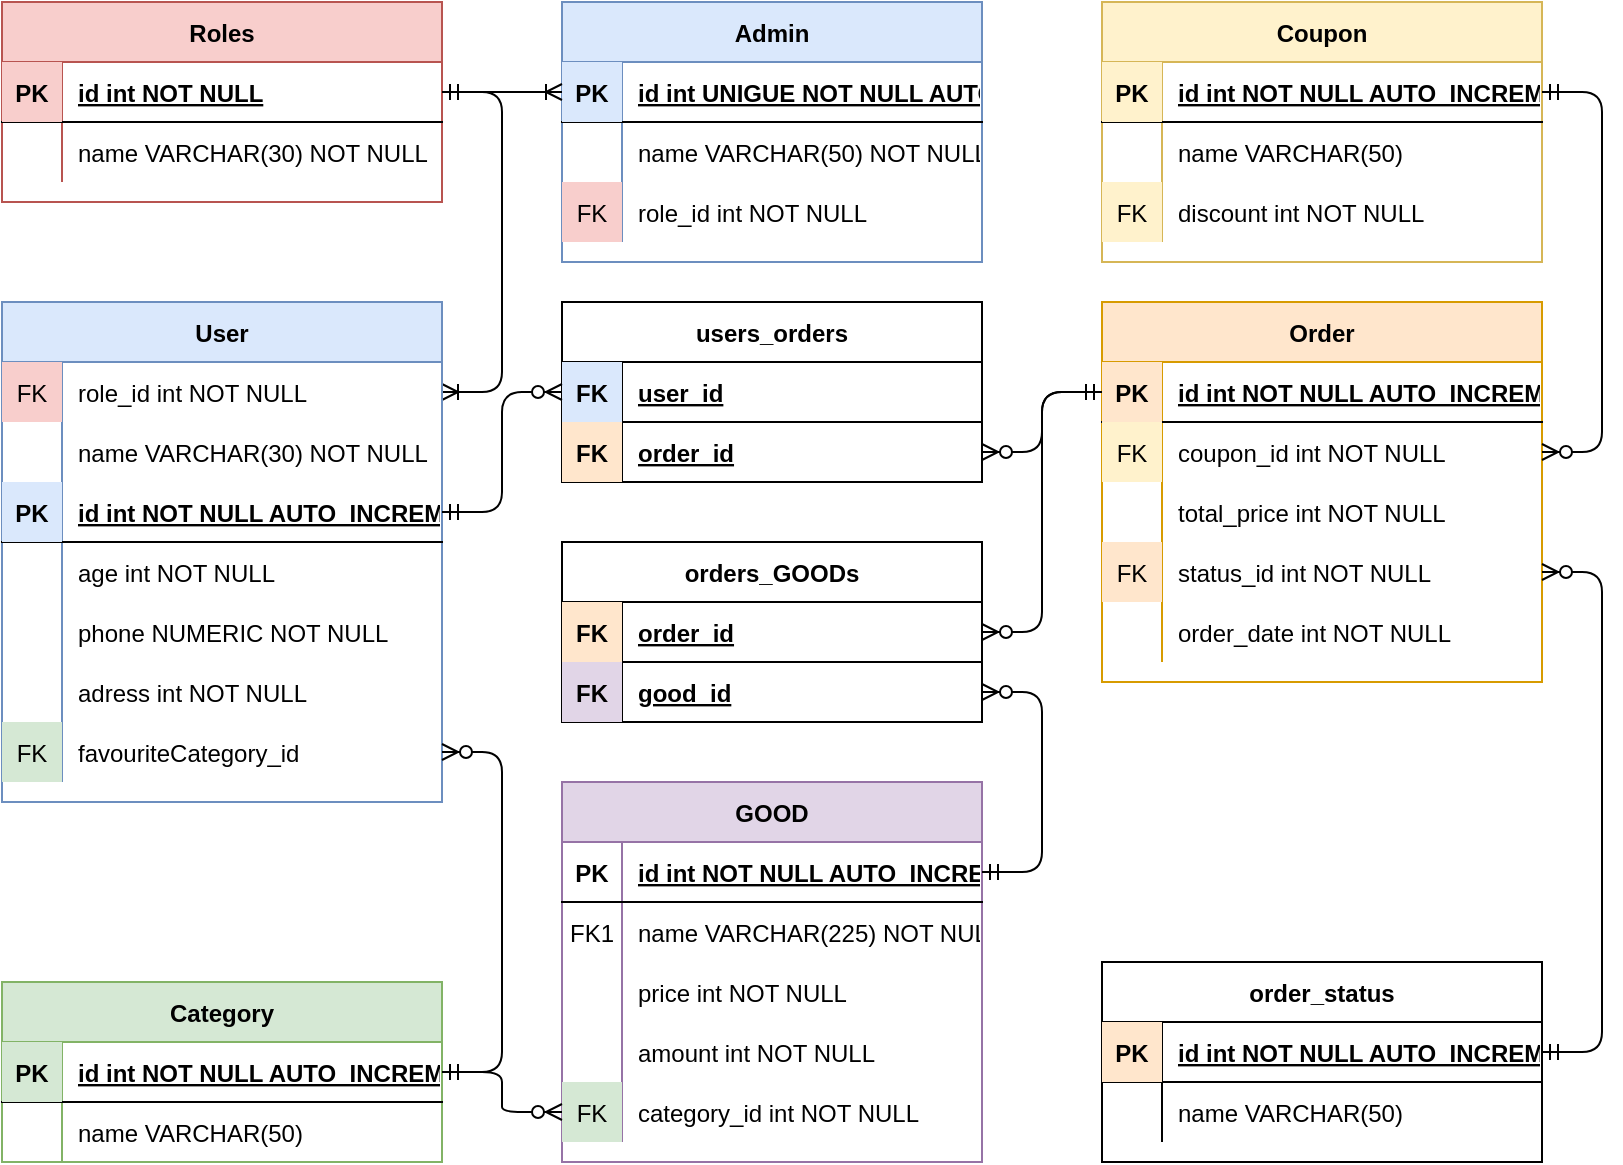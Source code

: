 <mxfile version="14.5.1" type="github">
  <diagram id="R2lEEEUBdFMjLlhIrx00" name="Page-1">
    <mxGraphModel dx="1078" dy="1134" grid="1" gridSize="10" guides="1" tooltips="1" connect="1" arrows="1" fold="1" page="1" pageScale="1" pageWidth="850" pageHeight="1100" math="0" shadow="0" extFonts="Permanent Marker^https://fonts.googleapis.com/css?family=Permanent+Marker">
      <root>
        <mxCell id="0" />
        <mxCell id="1" parent="0" />
        <mxCell id="C-vyLk0tnHw3VtMMgP7b-12" value="" style="edgeStyle=entityRelationEdgeStyle;endArrow=ERoneToMany;startArrow=ERone;endFill=0;startFill=0;" parent="1" source="C-vyLk0tnHw3VtMMgP7b-3" target="C-vyLk0tnHw3VtMMgP7b-17" edge="1">
          <mxGeometry width="100" height="100" relative="1" as="geometry">
            <mxPoint x="400" y="180" as="sourcePoint" />
            <mxPoint x="460" y="205" as="targetPoint" />
          </mxGeometry>
        </mxCell>
        <mxCell id="C-vyLk0tnHw3VtMMgP7b-2" value="Roles" style="shape=table;startSize=30;container=1;collapsible=1;childLayout=tableLayout;fixedRows=1;rowLines=0;fontStyle=1;align=center;resizeLast=1;fillColor=#f8cecc;strokeColor=#b85450;" parent="1" vertex="1">
          <mxGeometry x="40" y="20" width="220" height="100" as="geometry">
            <mxRectangle x="410" y="30" width="70" height="30" as="alternateBounds" />
          </mxGeometry>
        </mxCell>
        <mxCell id="C-vyLk0tnHw3VtMMgP7b-3" value="" style="shape=partialRectangle;collapsible=0;dropTarget=0;pointerEvents=0;fillColor=none;points=[[0,0.5],[1,0.5]];portConstraint=eastwest;top=0;left=0;right=0;bottom=1;" parent="C-vyLk0tnHw3VtMMgP7b-2" vertex="1">
          <mxGeometry y="30" width="220" height="30" as="geometry" />
        </mxCell>
        <mxCell id="C-vyLk0tnHw3VtMMgP7b-4" value="PK" style="shape=partialRectangle;overflow=hidden;connectable=0;fillColor=#f8cecc;top=0;left=0;bottom=0;right=0;fontStyle=1;strokeColor=#b85450;" parent="C-vyLk0tnHw3VtMMgP7b-3" vertex="1">
          <mxGeometry width="30" height="30" as="geometry" />
        </mxCell>
        <mxCell id="C-vyLk0tnHw3VtMMgP7b-5" value="id int NOT NULL " style="shape=partialRectangle;overflow=hidden;connectable=0;fillColor=none;top=0;left=0;bottom=0;right=0;align=left;spacingLeft=6;fontStyle=5;" parent="C-vyLk0tnHw3VtMMgP7b-3" vertex="1">
          <mxGeometry x="30" width="190" height="30" as="geometry" />
        </mxCell>
        <mxCell id="C-vyLk0tnHw3VtMMgP7b-6" value="" style="shape=partialRectangle;collapsible=0;dropTarget=0;pointerEvents=0;fillColor=none;points=[[0,0.5],[1,0.5]];portConstraint=eastwest;top=0;left=0;right=0;bottom=0;" parent="C-vyLk0tnHw3VtMMgP7b-2" vertex="1">
          <mxGeometry y="60" width="220" height="30" as="geometry" />
        </mxCell>
        <mxCell id="C-vyLk0tnHw3VtMMgP7b-7" value="" style="shape=partialRectangle;overflow=hidden;connectable=0;fillColor=none;top=0;left=0;bottom=0;right=0;" parent="C-vyLk0tnHw3VtMMgP7b-6" vertex="1">
          <mxGeometry width="30" height="30" as="geometry" />
        </mxCell>
        <mxCell id="C-vyLk0tnHw3VtMMgP7b-8" value="name VARCHAR(30) NOT NULL" style="shape=partialRectangle;overflow=hidden;connectable=0;fillColor=none;top=0;left=0;bottom=0;right=0;align=left;spacingLeft=6;" parent="C-vyLk0tnHw3VtMMgP7b-6" vertex="1">
          <mxGeometry x="30" width="190" height="30" as="geometry" />
        </mxCell>
        <mxCell id="C-vyLk0tnHw3VtMMgP7b-13" value="User" style="shape=table;startSize=30;container=1;collapsible=1;childLayout=tableLayout;fixedRows=1;rowLines=0;fontStyle=1;align=center;resizeLast=1;fillColor=#dae8fc;strokeColor=#6c8ebf;" parent="1" vertex="1">
          <mxGeometry x="40" y="170" width="220" height="250" as="geometry" />
        </mxCell>
        <mxCell id="C-vyLk0tnHw3VtMMgP7b-17" value="" style="shape=partialRectangle;collapsible=0;dropTarget=0;pointerEvents=0;fillColor=none;points=[[0,0.5],[1,0.5]];portConstraint=eastwest;top=0;left=0;right=0;bottom=0;" parent="C-vyLk0tnHw3VtMMgP7b-13" vertex="1">
          <mxGeometry y="30" width="220" height="30" as="geometry" />
        </mxCell>
        <mxCell id="C-vyLk0tnHw3VtMMgP7b-18" value="FK" style="shape=partialRectangle;overflow=hidden;connectable=0;fillColor=#f8cecc;top=0;left=0;bottom=0;right=0;strokeColor=#b85450;" parent="C-vyLk0tnHw3VtMMgP7b-17" vertex="1">
          <mxGeometry width="30" height="30" as="geometry" />
        </mxCell>
        <mxCell id="C-vyLk0tnHw3VtMMgP7b-19" value="role_id int NOT NULL" style="shape=partialRectangle;overflow=hidden;connectable=0;fillColor=none;top=0;left=0;bottom=0;right=0;align=left;spacingLeft=6;" parent="C-vyLk0tnHw3VtMMgP7b-17" vertex="1">
          <mxGeometry x="30" width="190" height="30" as="geometry" />
        </mxCell>
        <mxCell id="VtXQxklqBoybkTwvxu7V-3" value="" style="shape=partialRectangle;collapsible=0;dropTarget=0;pointerEvents=0;fillColor=none;points=[[0,0.5],[1,0.5]];portConstraint=eastwest;top=0;left=0;right=0;bottom=0;" vertex="1" parent="C-vyLk0tnHw3VtMMgP7b-13">
          <mxGeometry y="60" width="220" height="30" as="geometry" />
        </mxCell>
        <mxCell id="VtXQxklqBoybkTwvxu7V-4" value="" style="shape=partialRectangle;overflow=hidden;connectable=0;fillColor=none;top=0;left=0;bottom=0;right=0;" vertex="1" parent="VtXQxklqBoybkTwvxu7V-3">
          <mxGeometry width="30" height="30" as="geometry" />
        </mxCell>
        <mxCell id="VtXQxklqBoybkTwvxu7V-5" value="name VARCHAR(30) NOT NULL" style="shape=partialRectangle;overflow=hidden;connectable=0;fillColor=none;top=0;left=0;bottom=0;right=0;align=left;spacingLeft=6;" vertex="1" parent="VtXQxklqBoybkTwvxu7V-3">
          <mxGeometry x="30" width="190" height="30" as="geometry" />
        </mxCell>
        <mxCell id="C-vyLk0tnHw3VtMMgP7b-14" value="" style="shape=partialRectangle;collapsible=0;dropTarget=0;pointerEvents=0;fillColor=none;points=[[0,0.5],[1,0.5]];portConstraint=eastwest;top=0;left=0;right=0;bottom=1;" parent="C-vyLk0tnHw3VtMMgP7b-13" vertex="1">
          <mxGeometry y="90" width="220" height="30" as="geometry" />
        </mxCell>
        <mxCell id="C-vyLk0tnHw3VtMMgP7b-15" value="PK" style="shape=partialRectangle;overflow=hidden;connectable=0;fillColor=#dae8fc;top=0;left=0;bottom=0;right=0;fontStyle=1;strokeColor=#6c8ebf;" parent="C-vyLk0tnHw3VtMMgP7b-14" vertex="1">
          <mxGeometry width="30" height="30" as="geometry" />
        </mxCell>
        <mxCell id="C-vyLk0tnHw3VtMMgP7b-16" value="id int NOT NULL AUTO_INCREMENT" style="shape=partialRectangle;overflow=hidden;connectable=0;fillColor=none;top=0;left=0;bottom=0;right=0;align=left;spacingLeft=6;fontStyle=5;" parent="C-vyLk0tnHw3VtMMgP7b-14" vertex="1">
          <mxGeometry x="30" width="190" height="30" as="geometry" />
        </mxCell>
        <mxCell id="VtXQxklqBoybkTwvxu7V-33" value="" style="shape=partialRectangle;collapsible=0;dropTarget=0;pointerEvents=0;fillColor=none;points=[[0,0.5],[1,0.5]];portConstraint=eastwest;top=0;left=0;right=0;bottom=0;" vertex="1" parent="C-vyLk0tnHw3VtMMgP7b-13">
          <mxGeometry y="120" width="220" height="30" as="geometry" />
        </mxCell>
        <mxCell id="VtXQxklqBoybkTwvxu7V-34" value="" style="shape=partialRectangle;overflow=hidden;connectable=0;fillColor=none;top=0;left=0;bottom=0;right=0;" vertex="1" parent="VtXQxklqBoybkTwvxu7V-33">
          <mxGeometry width="30" height="30" as="geometry" />
        </mxCell>
        <mxCell id="VtXQxklqBoybkTwvxu7V-35" value="age int NOT NULL" style="shape=partialRectangle;overflow=hidden;connectable=0;fillColor=none;top=0;left=0;bottom=0;right=0;align=left;spacingLeft=6;" vertex="1" parent="VtXQxklqBoybkTwvxu7V-33">
          <mxGeometry x="30" width="190" height="30" as="geometry" />
        </mxCell>
        <mxCell id="C-vyLk0tnHw3VtMMgP7b-20" value="" style="shape=partialRectangle;collapsible=0;dropTarget=0;pointerEvents=0;fillColor=none;points=[[0,0.5],[1,0.5]];portConstraint=eastwest;top=0;left=0;right=0;bottom=0;" parent="C-vyLk0tnHw3VtMMgP7b-13" vertex="1">
          <mxGeometry y="150" width="220" height="30" as="geometry" />
        </mxCell>
        <mxCell id="C-vyLk0tnHw3VtMMgP7b-21" value="" style="shape=partialRectangle;overflow=hidden;connectable=0;fillColor=none;top=0;left=0;bottom=0;right=0;" parent="C-vyLk0tnHw3VtMMgP7b-20" vertex="1">
          <mxGeometry width="30" height="30" as="geometry" />
        </mxCell>
        <mxCell id="C-vyLk0tnHw3VtMMgP7b-22" value="phone NUMERIC NOT NULL" style="shape=partialRectangle;overflow=hidden;connectable=0;fillColor=none;top=0;left=0;bottom=0;right=0;align=left;spacingLeft=6;" parent="C-vyLk0tnHw3VtMMgP7b-20" vertex="1">
          <mxGeometry x="30" width="190" height="30" as="geometry" />
        </mxCell>
        <mxCell id="VtXQxklqBoybkTwvxu7V-90" value="" style="shape=partialRectangle;collapsible=0;dropTarget=0;pointerEvents=0;fillColor=none;points=[[0,0.5],[1,0.5]];portConstraint=eastwest;top=0;left=0;right=0;bottom=0;" vertex="1" parent="C-vyLk0tnHw3VtMMgP7b-13">
          <mxGeometry y="180" width="220" height="30" as="geometry" />
        </mxCell>
        <mxCell id="VtXQxklqBoybkTwvxu7V-91" value="" style="shape=partialRectangle;overflow=hidden;connectable=0;fillColor=none;top=0;left=0;bottom=0;right=0;" vertex="1" parent="VtXQxklqBoybkTwvxu7V-90">
          <mxGeometry width="30" height="30" as="geometry" />
        </mxCell>
        <mxCell id="VtXQxklqBoybkTwvxu7V-92" value="adress int NOT NULL" style="shape=partialRectangle;overflow=hidden;connectable=0;fillColor=none;top=0;left=0;bottom=0;right=0;align=left;spacingLeft=6;" vertex="1" parent="VtXQxklqBoybkTwvxu7V-90">
          <mxGeometry x="30" width="190" height="30" as="geometry" />
        </mxCell>
        <mxCell id="VtXQxklqBoybkTwvxu7V-6" value="" style="shape=partialRectangle;collapsible=0;dropTarget=0;pointerEvents=0;fillColor=none;points=[[0,0.5],[1,0.5]];portConstraint=eastwest;top=0;left=0;right=0;bottom=0;" vertex="1" parent="C-vyLk0tnHw3VtMMgP7b-13">
          <mxGeometry y="210" width="220" height="30" as="geometry" />
        </mxCell>
        <mxCell id="VtXQxklqBoybkTwvxu7V-7" value="FK" style="shape=partialRectangle;overflow=hidden;connectable=0;fillColor=#d5e8d4;top=0;left=0;bottom=0;right=0;strokeColor=#82b366;" vertex="1" parent="VtXQxklqBoybkTwvxu7V-6">
          <mxGeometry width="30" height="30" as="geometry" />
        </mxCell>
        <mxCell id="VtXQxklqBoybkTwvxu7V-8" value="favouriteCategory_id" style="shape=partialRectangle;overflow=hidden;connectable=0;fillColor=none;top=0;left=0;bottom=0;right=0;align=left;spacingLeft=6;" vertex="1" parent="VtXQxklqBoybkTwvxu7V-6">
          <mxGeometry x="30" width="190" height="30" as="geometry" />
        </mxCell>
        <mxCell id="C-vyLk0tnHw3VtMMgP7b-23" value="Admin" style="shape=table;startSize=30;container=1;collapsible=1;childLayout=tableLayout;fixedRows=1;rowLines=0;fontStyle=1;align=center;resizeLast=1;fillColor=#dae8fc;strokeColor=#6c8ebf;" parent="1" vertex="1">
          <mxGeometry x="320" y="20" width="210" height="130" as="geometry" />
        </mxCell>
        <mxCell id="C-vyLk0tnHw3VtMMgP7b-24" value="" style="shape=partialRectangle;collapsible=0;dropTarget=0;pointerEvents=0;fillColor=none;points=[[0,0.5],[1,0.5]];portConstraint=eastwest;top=0;left=0;right=0;bottom=1;" parent="C-vyLk0tnHw3VtMMgP7b-23" vertex="1">
          <mxGeometry y="30" width="210" height="30" as="geometry" />
        </mxCell>
        <mxCell id="C-vyLk0tnHw3VtMMgP7b-25" value="PK" style="shape=partialRectangle;overflow=hidden;connectable=0;fillColor=#dae8fc;top=0;left=0;bottom=0;right=0;fontStyle=1;strokeColor=#6c8ebf;" parent="C-vyLk0tnHw3VtMMgP7b-24" vertex="1">
          <mxGeometry width="30" height="30" as="geometry" />
        </mxCell>
        <mxCell id="C-vyLk0tnHw3VtMMgP7b-26" value="id int UNIGUE NOT NULL AUTO_INCREMENT" style="shape=partialRectangle;overflow=hidden;connectable=0;fillColor=none;top=0;left=0;bottom=0;right=0;align=left;spacingLeft=6;fontStyle=5;" parent="C-vyLk0tnHw3VtMMgP7b-24" vertex="1">
          <mxGeometry x="30" width="180" height="30" as="geometry" />
        </mxCell>
        <mxCell id="C-vyLk0tnHw3VtMMgP7b-27" value="" style="shape=partialRectangle;collapsible=0;dropTarget=0;pointerEvents=0;fillColor=none;points=[[0,0.5],[1,0.5]];portConstraint=eastwest;top=0;left=0;right=0;bottom=0;" parent="C-vyLk0tnHw3VtMMgP7b-23" vertex="1">
          <mxGeometry y="60" width="210" height="30" as="geometry" />
        </mxCell>
        <mxCell id="C-vyLk0tnHw3VtMMgP7b-28" value="" style="shape=partialRectangle;overflow=hidden;connectable=0;fillColor=none;top=0;left=0;bottom=0;right=0;" parent="C-vyLk0tnHw3VtMMgP7b-27" vertex="1">
          <mxGeometry width="30" height="30" as="geometry" />
        </mxCell>
        <mxCell id="C-vyLk0tnHw3VtMMgP7b-29" value="name VARCHAR(50) NOT NULL" style="shape=partialRectangle;overflow=hidden;connectable=0;fillColor=none;top=0;left=0;bottom=0;right=0;align=left;spacingLeft=6;" parent="C-vyLk0tnHw3VtMMgP7b-27" vertex="1">
          <mxGeometry x="30" width="180" height="30" as="geometry" />
        </mxCell>
        <mxCell id="VtXQxklqBoybkTwvxu7V-178" value="" style="shape=partialRectangle;collapsible=0;dropTarget=0;pointerEvents=0;fillColor=none;points=[[0,0.5],[1,0.5]];portConstraint=eastwest;top=0;left=0;right=0;bottom=0;" vertex="1" parent="C-vyLk0tnHw3VtMMgP7b-23">
          <mxGeometry y="90" width="210" height="30" as="geometry" />
        </mxCell>
        <mxCell id="VtXQxklqBoybkTwvxu7V-179" value="FK" style="shape=partialRectangle;overflow=hidden;connectable=0;fillColor=#f8cecc;top=0;left=0;bottom=0;right=0;strokeColor=#b85450;" vertex="1" parent="VtXQxklqBoybkTwvxu7V-178">
          <mxGeometry width="30" height="30" as="geometry" />
        </mxCell>
        <mxCell id="VtXQxklqBoybkTwvxu7V-180" value="role_id int NOT NULL" style="shape=partialRectangle;overflow=hidden;connectable=0;fillColor=none;top=0;left=0;bottom=0;right=0;align=left;spacingLeft=6;" vertex="1" parent="VtXQxklqBoybkTwvxu7V-178">
          <mxGeometry x="30" width="180" height="30" as="geometry" />
        </mxCell>
        <mxCell id="VtXQxklqBoybkTwvxu7V-10" value="" style="edgeStyle=entityRelationEdgeStyle;fontSize=12;html=1;endArrow=ERoneToMany;startArrow=ERmandOne;exitX=1;exitY=0.5;exitDx=0;exitDy=0;" edge="1" parent="1" source="C-vyLk0tnHw3VtMMgP7b-3" target="C-vyLk0tnHw3VtMMgP7b-24">
          <mxGeometry width="100" height="100" relative="1" as="geometry">
            <mxPoint x="260" y="180" as="sourcePoint" />
            <mxPoint x="340" y="190" as="targetPoint" />
          </mxGeometry>
        </mxCell>
        <mxCell id="VtXQxklqBoybkTwvxu7V-11" value="Category" style="shape=table;startSize=30;container=1;collapsible=1;childLayout=tableLayout;fixedRows=1;rowLines=0;fontStyle=1;align=center;resizeLast=1;fillColor=#d5e8d4;strokeColor=#82b366;" vertex="1" parent="1">
          <mxGeometry x="40" y="510" width="220" height="90" as="geometry" />
        </mxCell>
        <mxCell id="VtXQxklqBoybkTwvxu7V-12" value="" style="shape=partialRectangle;collapsible=0;dropTarget=0;pointerEvents=0;fillColor=none;top=0;left=0;bottom=1;right=0;points=[[0,0.5],[1,0.5]];portConstraint=eastwest;" vertex="1" parent="VtXQxklqBoybkTwvxu7V-11">
          <mxGeometry y="30" width="220" height="30" as="geometry" />
        </mxCell>
        <mxCell id="VtXQxklqBoybkTwvxu7V-13" value="PK" style="shape=partialRectangle;connectable=0;fillColor=#d5e8d4;top=0;left=0;bottom=0;right=0;fontStyle=1;overflow=hidden;strokeColor=#82b366;" vertex="1" parent="VtXQxklqBoybkTwvxu7V-12">
          <mxGeometry width="30" height="30" as="geometry" />
        </mxCell>
        <mxCell id="VtXQxklqBoybkTwvxu7V-14" value="id int NOT NULL AUTO_INCREMENT" style="shape=partialRectangle;connectable=0;fillColor=none;top=0;left=0;bottom=0;right=0;align=left;spacingLeft=6;fontStyle=5;overflow=hidden;" vertex="1" parent="VtXQxklqBoybkTwvxu7V-12">
          <mxGeometry x="30" width="190" height="30" as="geometry" />
        </mxCell>
        <mxCell id="VtXQxklqBoybkTwvxu7V-15" value="" style="shape=partialRectangle;collapsible=0;dropTarget=0;pointerEvents=0;fillColor=none;top=0;left=0;bottom=0;right=0;points=[[0,0.5],[1,0.5]];portConstraint=eastwest;" vertex="1" parent="VtXQxklqBoybkTwvxu7V-11">
          <mxGeometry y="60" width="220" height="30" as="geometry" />
        </mxCell>
        <mxCell id="VtXQxklqBoybkTwvxu7V-16" value="" style="shape=partialRectangle;connectable=0;fillColor=none;top=0;left=0;bottom=0;right=0;editable=1;overflow=hidden;" vertex="1" parent="VtXQxklqBoybkTwvxu7V-15">
          <mxGeometry width="30" height="30" as="geometry" />
        </mxCell>
        <mxCell id="VtXQxklqBoybkTwvxu7V-17" value="name VARCHAR(50)" style="shape=partialRectangle;connectable=0;fillColor=none;top=0;left=0;bottom=0;right=0;align=left;spacingLeft=6;overflow=hidden;" vertex="1" parent="VtXQxklqBoybkTwvxu7V-15">
          <mxGeometry x="30" width="190" height="30" as="geometry" />
        </mxCell>
        <mxCell id="VtXQxklqBoybkTwvxu7V-36" value="Coupon" style="shape=table;startSize=30;container=1;collapsible=1;childLayout=tableLayout;fixedRows=1;rowLines=0;fontStyle=1;align=center;resizeLast=1;fillColor=#fff2cc;strokeColor=#d6b656;" vertex="1" parent="1">
          <mxGeometry x="590" y="20" width="220" height="130" as="geometry" />
        </mxCell>
        <mxCell id="VtXQxklqBoybkTwvxu7V-37" value="" style="shape=partialRectangle;collapsible=0;dropTarget=0;pointerEvents=0;fillColor=none;top=0;left=0;bottom=1;right=0;points=[[0,0.5],[1,0.5]];portConstraint=eastwest;" vertex="1" parent="VtXQxklqBoybkTwvxu7V-36">
          <mxGeometry y="30" width="220" height="30" as="geometry" />
        </mxCell>
        <mxCell id="VtXQxklqBoybkTwvxu7V-38" value="PK" style="shape=partialRectangle;connectable=0;fillColor=#fff2cc;top=0;left=0;bottom=0;right=0;fontStyle=1;overflow=hidden;strokeColor=#d6b656;" vertex="1" parent="VtXQxklqBoybkTwvxu7V-37">
          <mxGeometry width="30" height="30" as="geometry" />
        </mxCell>
        <mxCell id="VtXQxklqBoybkTwvxu7V-39" value="id int NOT NULL AUTO_INCREMENT" style="shape=partialRectangle;connectable=0;fillColor=none;top=0;left=0;bottom=0;right=0;align=left;spacingLeft=6;fontStyle=5;overflow=hidden;" vertex="1" parent="VtXQxklqBoybkTwvxu7V-37">
          <mxGeometry x="30" width="190" height="30" as="geometry" />
        </mxCell>
        <mxCell id="VtXQxklqBoybkTwvxu7V-40" value="" style="shape=partialRectangle;collapsible=0;dropTarget=0;pointerEvents=0;fillColor=none;top=0;left=0;bottom=0;right=0;points=[[0,0.5],[1,0.5]];portConstraint=eastwest;" vertex="1" parent="VtXQxklqBoybkTwvxu7V-36">
          <mxGeometry y="60" width="220" height="30" as="geometry" />
        </mxCell>
        <mxCell id="VtXQxklqBoybkTwvxu7V-41" value="" style="shape=partialRectangle;connectable=0;fillColor=none;top=0;left=0;bottom=0;right=0;editable=1;overflow=hidden;" vertex="1" parent="VtXQxklqBoybkTwvxu7V-40">
          <mxGeometry width="30" height="30" as="geometry" />
        </mxCell>
        <mxCell id="VtXQxklqBoybkTwvxu7V-42" value="name VARCHAR(50)" style="shape=partialRectangle;connectable=0;fillColor=none;top=0;left=0;bottom=0;right=0;align=left;spacingLeft=6;overflow=hidden;" vertex="1" parent="VtXQxklqBoybkTwvxu7V-40">
          <mxGeometry x="30" width="190" height="30" as="geometry" />
        </mxCell>
        <mxCell id="VtXQxklqBoybkTwvxu7V-43" value="" style="shape=partialRectangle;collapsible=0;dropTarget=0;pointerEvents=0;fillColor=none;top=0;left=0;bottom=0;right=0;points=[[0,0.5],[1,0.5]];portConstraint=eastwest;" vertex="1" parent="VtXQxklqBoybkTwvxu7V-36">
          <mxGeometry y="90" width="220" height="30" as="geometry" />
        </mxCell>
        <mxCell id="VtXQxklqBoybkTwvxu7V-44" value="FK" style="shape=partialRectangle;connectable=0;fillColor=#fff2cc;top=0;left=0;bottom=0;right=0;editable=1;overflow=hidden;strokeColor=#d6b656;" vertex="1" parent="VtXQxklqBoybkTwvxu7V-43">
          <mxGeometry width="30" height="30" as="geometry" />
        </mxCell>
        <mxCell id="VtXQxklqBoybkTwvxu7V-45" value="discount int NOT NULL" style="shape=partialRectangle;connectable=0;fillColor=none;top=0;left=0;bottom=0;right=0;align=left;spacingLeft=6;overflow=hidden;" vertex="1" parent="VtXQxklqBoybkTwvxu7V-43">
          <mxGeometry x="30" width="190" height="30" as="geometry" />
        </mxCell>
        <mxCell id="VtXQxklqBoybkTwvxu7V-46" value="Order" style="shape=table;startSize=30;container=1;collapsible=1;childLayout=tableLayout;fixedRows=1;rowLines=0;fontStyle=1;align=center;resizeLast=1;fillColor=#ffe6cc;strokeColor=#d79b00;" vertex="1" parent="1">
          <mxGeometry x="590" y="170" width="220" height="190" as="geometry" />
        </mxCell>
        <mxCell id="VtXQxklqBoybkTwvxu7V-47" value="" style="shape=partialRectangle;collapsible=0;dropTarget=0;pointerEvents=0;fillColor=none;points=[[0,0.5],[1,0.5]];portConstraint=eastwest;top=0;left=0;right=0;bottom=1;" vertex="1" parent="VtXQxklqBoybkTwvxu7V-46">
          <mxGeometry y="30" width="220" height="30" as="geometry" />
        </mxCell>
        <mxCell id="VtXQxklqBoybkTwvxu7V-48" value="PK" style="shape=partialRectangle;overflow=hidden;connectable=0;fillColor=#ffe6cc;top=0;left=0;bottom=0;right=0;fontStyle=1;strokeColor=#d79b00;" vertex="1" parent="VtXQxklqBoybkTwvxu7V-47">
          <mxGeometry width="30" height="30" as="geometry" />
        </mxCell>
        <mxCell id="VtXQxklqBoybkTwvxu7V-49" value="id int NOT NULL AUTO_INCREMENT" style="shape=partialRectangle;overflow=hidden;connectable=0;fillColor=none;top=0;left=0;bottom=0;right=0;align=left;spacingLeft=6;fontStyle=5;" vertex="1" parent="VtXQxklqBoybkTwvxu7V-47">
          <mxGeometry x="30" width="190" height="30" as="geometry" />
        </mxCell>
        <mxCell id="VtXQxklqBoybkTwvxu7V-56" value="" style="shape=partialRectangle;collapsible=0;dropTarget=0;pointerEvents=0;fillColor=none;points=[[0,0.5],[1,0.5]];portConstraint=eastwest;top=0;left=0;right=0;bottom=0;" vertex="1" parent="VtXQxklqBoybkTwvxu7V-46">
          <mxGeometry y="60" width="220" height="30" as="geometry" />
        </mxCell>
        <mxCell id="VtXQxklqBoybkTwvxu7V-57" value="FK" style="shape=partialRectangle;overflow=hidden;connectable=0;fillColor=#fff2cc;top=0;left=0;bottom=0;right=0;strokeColor=#d6b656;" vertex="1" parent="VtXQxklqBoybkTwvxu7V-56">
          <mxGeometry width="30" height="30" as="geometry" />
        </mxCell>
        <mxCell id="VtXQxklqBoybkTwvxu7V-58" value="coupon_id int NOT NULL" style="shape=partialRectangle;overflow=hidden;connectable=0;fillColor=none;top=0;left=0;bottom=0;right=0;align=left;spacingLeft=6;" vertex="1" parent="VtXQxklqBoybkTwvxu7V-56">
          <mxGeometry x="30" width="190" height="30" as="geometry" />
        </mxCell>
        <mxCell id="VtXQxklqBoybkTwvxu7V-59" value="" style="shape=partialRectangle;collapsible=0;dropTarget=0;pointerEvents=0;fillColor=none;points=[[0,0.5],[1,0.5]];portConstraint=eastwest;top=0;left=0;right=0;bottom=0;" vertex="1" parent="VtXQxklqBoybkTwvxu7V-46">
          <mxGeometry y="90" width="220" height="30" as="geometry" />
        </mxCell>
        <mxCell id="VtXQxklqBoybkTwvxu7V-60" value="" style="shape=partialRectangle;overflow=hidden;connectable=0;fillColor=none;top=0;left=0;bottom=0;right=0;" vertex="1" parent="VtXQxklqBoybkTwvxu7V-59">
          <mxGeometry width="30" height="30" as="geometry" />
        </mxCell>
        <mxCell id="VtXQxklqBoybkTwvxu7V-61" value="total_price int NOT NULL" style="shape=partialRectangle;overflow=hidden;connectable=0;fillColor=none;top=0;left=0;bottom=0;right=0;align=left;spacingLeft=6;" vertex="1" parent="VtXQxklqBoybkTwvxu7V-59">
          <mxGeometry x="30" width="190" height="30" as="geometry" />
        </mxCell>
        <mxCell id="VtXQxklqBoybkTwvxu7V-65" value="" style="shape=partialRectangle;collapsible=0;dropTarget=0;pointerEvents=0;fillColor=none;points=[[0,0.5],[1,0.5]];portConstraint=eastwest;top=0;left=0;right=0;bottom=0;" vertex="1" parent="VtXQxklqBoybkTwvxu7V-46">
          <mxGeometry y="120" width="220" height="30" as="geometry" />
        </mxCell>
        <mxCell id="VtXQxklqBoybkTwvxu7V-66" value="FK" style="shape=partialRectangle;overflow=hidden;connectable=0;top=0;left=0;bottom=0;right=0;fillColor=#ffe6cc;strokeColor=#d79b00;" vertex="1" parent="VtXQxklqBoybkTwvxu7V-65">
          <mxGeometry width="30" height="30" as="geometry" />
        </mxCell>
        <mxCell id="VtXQxklqBoybkTwvxu7V-67" value="status_id int NOT NULL" style="shape=partialRectangle;overflow=hidden;connectable=0;fillColor=none;top=0;left=0;bottom=0;right=0;align=left;spacingLeft=6;" vertex="1" parent="VtXQxklqBoybkTwvxu7V-65">
          <mxGeometry x="30" width="190" height="30" as="geometry" />
        </mxCell>
        <mxCell id="VtXQxklqBoybkTwvxu7V-62" value="" style="shape=partialRectangle;collapsible=0;dropTarget=0;pointerEvents=0;fillColor=none;points=[[0,0.5],[1,0.5]];portConstraint=eastwest;top=0;left=0;right=0;bottom=0;" vertex="1" parent="VtXQxklqBoybkTwvxu7V-46">
          <mxGeometry y="150" width="220" height="30" as="geometry" />
        </mxCell>
        <mxCell id="VtXQxklqBoybkTwvxu7V-63" value="" style="shape=partialRectangle;overflow=hidden;connectable=0;fillColor=none;top=0;left=0;bottom=0;right=0;" vertex="1" parent="VtXQxklqBoybkTwvxu7V-62">
          <mxGeometry width="30" height="30" as="geometry" />
        </mxCell>
        <mxCell id="VtXQxklqBoybkTwvxu7V-64" value="order_date int NOT NULL" style="shape=partialRectangle;overflow=hidden;connectable=0;fillColor=none;top=0;left=0;bottom=0;right=0;align=left;spacingLeft=6;" vertex="1" parent="VtXQxklqBoybkTwvxu7V-62">
          <mxGeometry x="30" width="190" height="30" as="geometry" />
        </mxCell>
        <mxCell id="VtXQxklqBoybkTwvxu7V-93" value="order_status" style="shape=table;startSize=30;container=1;collapsible=1;childLayout=tableLayout;fixedRows=1;rowLines=0;fontStyle=1;align=center;resizeLast=1;" vertex="1" parent="1">
          <mxGeometry x="590" y="500" width="220" height="100" as="geometry" />
        </mxCell>
        <mxCell id="VtXQxklqBoybkTwvxu7V-94" value="" style="shape=partialRectangle;collapsible=0;dropTarget=0;pointerEvents=0;fillColor=none;top=0;left=0;bottom=1;right=0;points=[[0,0.5],[1,0.5]];portConstraint=eastwest;" vertex="1" parent="VtXQxklqBoybkTwvxu7V-93">
          <mxGeometry y="30" width="220" height="30" as="geometry" />
        </mxCell>
        <mxCell id="VtXQxklqBoybkTwvxu7V-95" value="PK" style="shape=partialRectangle;connectable=0;fillColor=#ffe6cc;top=0;left=0;bottom=0;right=0;fontStyle=1;overflow=hidden;strokeColor=#d79b00;" vertex="1" parent="VtXQxklqBoybkTwvxu7V-94">
          <mxGeometry width="30" height="30" as="geometry" />
        </mxCell>
        <mxCell id="VtXQxklqBoybkTwvxu7V-96" value="id int NOT NULL AUTO_INCREMENT" style="shape=partialRectangle;connectable=0;fillColor=none;top=0;left=0;bottom=0;right=0;align=left;spacingLeft=6;fontStyle=5;overflow=hidden;" vertex="1" parent="VtXQxklqBoybkTwvxu7V-94">
          <mxGeometry x="30" width="190" height="30" as="geometry" />
        </mxCell>
        <mxCell id="VtXQxklqBoybkTwvxu7V-97" value="" style="shape=partialRectangle;collapsible=0;dropTarget=0;pointerEvents=0;fillColor=none;top=0;left=0;bottom=0;right=0;points=[[0,0.5],[1,0.5]];portConstraint=eastwest;" vertex="1" parent="VtXQxklqBoybkTwvxu7V-93">
          <mxGeometry y="60" width="220" height="30" as="geometry" />
        </mxCell>
        <mxCell id="VtXQxklqBoybkTwvxu7V-98" value="" style="shape=partialRectangle;connectable=0;fillColor=none;top=0;left=0;bottom=0;right=0;editable=1;overflow=hidden;" vertex="1" parent="VtXQxklqBoybkTwvxu7V-97">
          <mxGeometry width="30" height="30" as="geometry" />
        </mxCell>
        <mxCell id="VtXQxklqBoybkTwvxu7V-99" value="name VARCHAR(50)" style="shape=partialRectangle;connectable=0;fillColor=none;top=0;left=0;bottom=0;right=0;align=left;spacingLeft=6;overflow=hidden;" vertex="1" parent="VtXQxklqBoybkTwvxu7V-97">
          <mxGeometry x="30" width="190" height="30" as="geometry" />
        </mxCell>
        <mxCell id="VtXQxklqBoybkTwvxu7V-113" value="GOOD" style="shape=table;startSize=30;container=1;collapsible=1;childLayout=tableLayout;fixedRows=1;rowLines=0;fontStyle=1;align=center;resizeLast=1;fillColor=#e1d5e7;strokeColor=#9673a6;" vertex="1" parent="1">
          <mxGeometry x="320" y="410" width="210" height="190" as="geometry" />
        </mxCell>
        <mxCell id="VtXQxklqBoybkTwvxu7V-114" value="" style="shape=partialRectangle;collapsible=0;dropTarget=0;pointerEvents=0;fillColor=none;points=[[0,0.5],[1,0.5]];portConstraint=eastwest;top=0;left=0;right=0;bottom=1;" vertex="1" parent="VtXQxklqBoybkTwvxu7V-113">
          <mxGeometry y="30" width="210" height="30" as="geometry" />
        </mxCell>
        <mxCell id="VtXQxklqBoybkTwvxu7V-115" value="PK" style="shape=partialRectangle;overflow=hidden;connectable=0;fillColor=none;top=0;left=0;bottom=0;right=0;fontStyle=1;" vertex="1" parent="VtXQxklqBoybkTwvxu7V-114">
          <mxGeometry width="30" height="30" as="geometry" />
        </mxCell>
        <mxCell id="VtXQxklqBoybkTwvxu7V-116" value="id int NOT NULL AUTO_INCREMENT" style="shape=partialRectangle;overflow=hidden;connectable=0;fillColor=none;top=0;left=0;bottom=0;right=0;align=left;spacingLeft=6;fontStyle=5;" vertex="1" parent="VtXQxklqBoybkTwvxu7V-114">
          <mxGeometry x="30" width="180" height="30" as="geometry" />
        </mxCell>
        <mxCell id="VtXQxklqBoybkTwvxu7V-117" value="" style="shape=partialRectangle;collapsible=0;dropTarget=0;pointerEvents=0;fillColor=none;points=[[0,0.5],[1,0.5]];portConstraint=eastwest;top=0;left=0;right=0;bottom=0;" vertex="1" parent="VtXQxklqBoybkTwvxu7V-113">
          <mxGeometry y="60" width="210" height="30" as="geometry" />
        </mxCell>
        <mxCell id="VtXQxklqBoybkTwvxu7V-118" value="FK1" style="shape=partialRectangle;overflow=hidden;connectable=0;fillColor=none;top=0;left=0;bottom=0;right=0;" vertex="1" parent="VtXQxklqBoybkTwvxu7V-117">
          <mxGeometry width="30" height="30" as="geometry" />
        </mxCell>
        <mxCell id="VtXQxklqBoybkTwvxu7V-119" value="name VARCHAR(225) NOT NULL" style="shape=partialRectangle;overflow=hidden;connectable=0;fillColor=none;top=0;left=0;bottom=0;right=0;align=left;spacingLeft=6;" vertex="1" parent="VtXQxklqBoybkTwvxu7V-117">
          <mxGeometry x="30" width="180" height="30" as="geometry" />
        </mxCell>
        <mxCell id="VtXQxklqBoybkTwvxu7V-120" value="" style="shape=partialRectangle;collapsible=0;dropTarget=0;pointerEvents=0;fillColor=none;points=[[0,0.5],[1,0.5]];portConstraint=eastwest;top=0;left=0;right=0;bottom=0;" vertex="1" parent="VtXQxklqBoybkTwvxu7V-113">
          <mxGeometry y="90" width="210" height="30" as="geometry" />
        </mxCell>
        <mxCell id="VtXQxklqBoybkTwvxu7V-121" value="" style="shape=partialRectangle;overflow=hidden;connectable=0;fillColor=none;top=0;left=0;bottom=0;right=0;" vertex="1" parent="VtXQxklqBoybkTwvxu7V-120">
          <mxGeometry width="30" height="30" as="geometry" />
        </mxCell>
        <mxCell id="VtXQxklqBoybkTwvxu7V-122" value="price int NOT NULL" style="shape=partialRectangle;overflow=hidden;connectable=0;fillColor=none;top=0;left=0;bottom=0;right=0;align=left;spacingLeft=6;" vertex="1" parent="VtXQxklqBoybkTwvxu7V-120">
          <mxGeometry x="30" width="180" height="30" as="geometry" />
        </mxCell>
        <mxCell id="VtXQxklqBoybkTwvxu7V-123" value="" style="shape=partialRectangle;collapsible=0;dropTarget=0;pointerEvents=0;fillColor=none;points=[[0,0.5],[1,0.5]];portConstraint=eastwest;top=0;left=0;right=0;bottom=0;" vertex="1" parent="VtXQxklqBoybkTwvxu7V-113">
          <mxGeometry y="120" width="210" height="30" as="geometry" />
        </mxCell>
        <mxCell id="VtXQxklqBoybkTwvxu7V-124" value="" style="shape=partialRectangle;overflow=hidden;connectable=0;fillColor=none;top=0;left=0;bottom=0;right=0;" vertex="1" parent="VtXQxklqBoybkTwvxu7V-123">
          <mxGeometry width="30" height="30" as="geometry" />
        </mxCell>
        <mxCell id="VtXQxklqBoybkTwvxu7V-125" value="amount int NOT NULL" style="shape=partialRectangle;overflow=hidden;connectable=0;fillColor=none;top=0;left=0;bottom=0;right=0;align=left;spacingLeft=6;" vertex="1" parent="VtXQxklqBoybkTwvxu7V-123">
          <mxGeometry x="30" width="180" height="30" as="geometry" />
        </mxCell>
        <mxCell id="VtXQxklqBoybkTwvxu7V-126" value="" style="shape=partialRectangle;collapsible=0;dropTarget=0;pointerEvents=0;fillColor=none;points=[[0,0.5],[1,0.5]];portConstraint=eastwest;top=0;left=0;right=0;bottom=0;" vertex="1" parent="VtXQxklqBoybkTwvxu7V-113">
          <mxGeometry y="150" width="210" height="30" as="geometry" />
        </mxCell>
        <mxCell id="VtXQxklqBoybkTwvxu7V-127" value="FK" style="shape=partialRectangle;overflow=hidden;connectable=0;fillColor=#d5e8d4;top=0;left=0;bottom=0;right=0;strokeColor=#82b366;" vertex="1" parent="VtXQxklqBoybkTwvxu7V-126">
          <mxGeometry width="30" height="30" as="geometry" />
        </mxCell>
        <mxCell id="VtXQxklqBoybkTwvxu7V-128" value="category_id int NOT NULL" style="shape=partialRectangle;overflow=hidden;connectable=0;fillColor=none;top=0;left=0;bottom=0;right=0;align=left;spacingLeft=6;" vertex="1" parent="VtXQxklqBoybkTwvxu7V-126">
          <mxGeometry x="30" width="180" height="30" as="geometry" />
        </mxCell>
        <mxCell id="VtXQxklqBoybkTwvxu7V-135" value="orders_GOODs" style="shape=table;startSize=30;container=1;collapsible=1;childLayout=tableLayout;fixedRows=1;rowLines=0;fontStyle=1;align=center;resizeLast=1;" vertex="1" parent="1">
          <mxGeometry x="320" y="290" width="210" height="90" as="geometry" />
        </mxCell>
        <mxCell id="VtXQxklqBoybkTwvxu7V-136" value="" style="shape=partialRectangle;collapsible=0;dropTarget=0;pointerEvents=0;fillColor=none;top=0;left=0;bottom=1;right=0;points=[[0,0.5],[1,0.5]];portConstraint=eastwest;" vertex="1" parent="VtXQxklqBoybkTwvxu7V-135">
          <mxGeometry y="30" width="210" height="30" as="geometry" />
        </mxCell>
        <mxCell id="VtXQxklqBoybkTwvxu7V-137" value="FK" style="shape=partialRectangle;connectable=0;fillColor=#ffe6cc;top=0;left=0;bottom=0;right=0;fontStyle=1;overflow=hidden;strokeColor=#d79b00;" vertex="1" parent="VtXQxklqBoybkTwvxu7V-136">
          <mxGeometry width="30" height="30" as="geometry" />
        </mxCell>
        <mxCell id="VtXQxklqBoybkTwvxu7V-138" value="order_id" style="shape=partialRectangle;connectable=0;fillColor=none;top=0;left=0;bottom=0;right=0;align=left;spacingLeft=6;fontStyle=5;overflow=hidden;" vertex="1" parent="VtXQxklqBoybkTwvxu7V-136">
          <mxGeometry x="30" width="180" height="30" as="geometry" />
        </mxCell>
        <mxCell id="VtXQxklqBoybkTwvxu7V-159" value="" style="shape=partialRectangle;collapsible=0;dropTarget=0;pointerEvents=0;fillColor=none;top=0;left=0;bottom=1;right=0;points=[[0,0.5],[1,0.5]];portConstraint=eastwest;" vertex="1" parent="VtXQxklqBoybkTwvxu7V-135">
          <mxGeometry y="60" width="210" height="30" as="geometry" />
        </mxCell>
        <mxCell id="VtXQxklqBoybkTwvxu7V-160" value="FK" style="shape=partialRectangle;connectable=0;fillColor=#e1d5e7;top=0;left=0;bottom=0;right=0;fontStyle=1;overflow=hidden;strokeColor=#9673a6;" vertex="1" parent="VtXQxklqBoybkTwvxu7V-159">
          <mxGeometry width="30" height="30" as="geometry" />
        </mxCell>
        <mxCell id="VtXQxklqBoybkTwvxu7V-161" value="good_id" style="shape=partialRectangle;connectable=0;fillColor=none;top=0;left=0;bottom=0;right=0;align=left;spacingLeft=6;fontStyle=5;overflow=hidden;" vertex="1" parent="VtXQxklqBoybkTwvxu7V-159">
          <mxGeometry x="30" width="180" height="30" as="geometry" />
        </mxCell>
        <mxCell id="VtXQxklqBoybkTwvxu7V-145" value="" style="edgeStyle=entityRelationEdgeStyle;fontSize=12;html=1;endArrow=ERzeroToMany;startArrow=ERmandOne;entryX=1;entryY=0.5;entryDx=0;entryDy=0;exitX=1;exitY=0.5;exitDx=0;exitDy=0;" edge="1" parent="1" source="VtXQxklqBoybkTwvxu7V-12" target="VtXQxklqBoybkTwvxu7V-6">
          <mxGeometry width="100" height="100" relative="1" as="geometry">
            <mxPoint x="30" y="505" as="sourcePoint" />
            <mxPoint x="250" y="450" as="targetPoint" />
          </mxGeometry>
        </mxCell>
        <mxCell id="VtXQxklqBoybkTwvxu7V-146" value="" style="edgeStyle=entityRelationEdgeStyle;fontSize=12;html=1;endArrow=ERzeroToMany;startArrow=ERmandOne;exitX=1;exitY=0.5;exitDx=0;exitDy=0;entryX=0;entryY=0.5;entryDx=0;entryDy=0;" edge="1" parent="1" source="VtXQxklqBoybkTwvxu7V-12" target="VtXQxklqBoybkTwvxu7V-126">
          <mxGeometry width="100" height="100" relative="1" as="geometry">
            <mxPoint x="140" y="750" as="sourcePoint" />
            <mxPoint x="280" y="740" as="targetPoint" />
          </mxGeometry>
        </mxCell>
        <mxCell id="VtXQxklqBoybkTwvxu7V-147" value="" style="edgeStyle=entityRelationEdgeStyle;fontSize=12;html=1;endArrow=ERzeroToMany;startArrow=ERmandOne;exitX=1;exitY=0.5;exitDx=0;exitDy=0;" edge="1" parent="1" source="VtXQxklqBoybkTwvxu7V-37" target="VtXQxklqBoybkTwvxu7V-56">
          <mxGeometry width="100" height="100" relative="1" as="geometry">
            <mxPoint x="360" y="590" as="sourcePoint" />
            <mxPoint x="1110" y="210" as="targetPoint" />
          </mxGeometry>
        </mxCell>
        <mxCell id="VtXQxklqBoybkTwvxu7V-148" value="" style="edgeStyle=entityRelationEdgeStyle;fontSize=12;html=1;endArrow=ERzeroToMany;startArrow=ERmandOne;exitX=1;exitY=0.5;exitDx=0;exitDy=0;" edge="1" parent="1" source="VtXQxklqBoybkTwvxu7V-94" target="VtXQxklqBoybkTwvxu7V-65">
          <mxGeometry width="100" height="100" relative="1" as="geometry">
            <mxPoint x="950" y="90" as="sourcePoint" />
            <mxPoint x="590" y="130" as="targetPoint" />
          </mxGeometry>
        </mxCell>
        <mxCell id="VtXQxklqBoybkTwvxu7V-162" value="users_orders" style="shape=table;startSize=30;container=1;collapsible=1;childLayout=tableLayout;fixedRows=1;rowLines=0;fontStyle=1;align=center;resizeLast=1;" vertex="1" parent="1">
          <mxGeometry x="320" y="170" width="210" height="90" as="geometry" />
        </mxCell>
        <mxCell id="VtXQxklqBoybkTwvxu7V-163" value="" style="shape=partialRectangle;collapsible=0;dropTarget=0;pointerEvents=0;fillColor=none;top=0;left=0;bottom=1;right=0;points=[[0,0.5],[1,0.5]];portConstraint=eastwest;" vertex="1" parent="VtXQxklqBoybkTwvxu7V-162">
          <mxGeometry y="30" width="210" height="30" as="geometry" />
        </mxCell>
        <mxCell id="VtXQxklqBoybkTwvxu7V-164" value="FK" style="shape=partialRectangle;connectable=0;fillColor=#dae8fc;top=0;left=0;bottom=0;right=0;fontStyle=1;overflow=hidden;strokeColor=#6c8ebf;" vertex="1" parent="VtXQxklqBoybkTwvxu7V-163">
          <mxGeometry width="30" height="30" as="geometry" />
        </mxCell>
        <mxCell id="VtXQxklqBoybkTwvxu7V-165" value="user_id" style="shape=partialRectangle;connectable=0;fillColor=none;top=0;left=0;bottom=0;right=0;align=left;spacingLeft=6;fontStyle=5;overflow=hidden;" vertex="1" parent="VtXQxklqBoybkTwvxu7V-163">
          <mxGeometry x="30" width="180" height="30" as="geometry" />
        </mxCell>
        <mxCell id="VtXQxklqBoybkTwvxu7V-166" value="" style="shape=partialRectangle;collapsible=0;dropTarget=0;pointerEvents=0;fillColor=none;top=0;left=0;bottom=1;right=0;points=[[0,0.5],[1,0.5]];portConstraint=eastwest;" vertex="1" parent="VtXQxklqBoybkTwvxu7V-162">
          <mxGeometry y="60" width="210" height="30" as="geometry" />
        </mxCell>
        <mxCell id="VtXQxklqBoybkTwvxu7V-167" value="FK" style="shape=partialRectangle;connectable=0;fillColor=#ffe6cc;top=0;left=0;bottom=0;right=0;fontStyle=1;overflow=hidden;strokeColor=#d79b00;" vertex="1" parent="VtXQxklqBoybkTwvxu7V-166">
          <mxGeometry width="30" height="30" as="geometry" />
        </mxCell>
        <mxCell id="VtXQxklqBoybkTwvxu7V-168" value="order_id" style="shape=partialRectangle;connectable=0;fillColor=none;top=0;left=0;bottom=0;right=0;align=left;spacingLeft=6;fontStyle=5;overflow=hidden;" vertex="1" parent="VtXQxklqBoybkTwvxu7V-166">
          <mxGeometry x="30" width="180" height="30" as="geometry" />
        </mxCell>
        <mxCell id="VtXQxklqBoybkTwvxu7V-169" value="" style="edgeStyle=entityRelationEdgeStyle;fontSize=12;html=1;endArrow=ERzeroToMany;startArrow=ERmandOne;exitX=0;exitY=0.5;exitDx=0;exitDy=0;entryX=1;entryY=0.5;entryDx=0;entryDy=0;" edge="1" parent="1" source="VtXQxklqBoybkTwvxu7V-47" target="VtXQxklqBoybkTwvxu7V-136">
          <mxGeometry width="100" height="100" relative="1" as="geometry">
            <mxPoint x="910" y="590" as="sourcePoint" />
            <mxPoint x="930" y="560" as="targetPoint" />
          </mxGeometry>
        </mxCell>
        <mxCell id="VtXQxklqBoybkTwvxu7V-172" value="" style="edgeStyle=entityRelationEdgeStyle;fontSize=12;html=1;endArrow=ERzeroToMany;startArrow=ERmandOne;exitX=1;exitY=0.5;exitDx=0;exitDy=0;entryX=0;entryY=0.5;entryDx=0;entryDy=0;" edge="1" parent="1" source="C-vyLk0tnHw3VtMMgP7b-14" target="VtXQxklqBoybkTwvxu7V-163">
          <mxGeometry width="100" height="100" relative="1" as="geometry">
            <mxPoint x="80" y="690" as="sourcePoint" />
            <mxPoint x="320" y="205" as="targetPoint" />
          </mxGeometry>
        </mxCell>
        <mxCell id="VtXQxklqBoybkTwvxu7V-173" value="" style="edgeStyle=entityRelationEdgeStyle;fontSize=12;html=1;endArrow=ERzeroToMany;startArrow=ERmandOne;entryX=1;entryY=0.5;entryDx=0;entryDy=0;exitX=0;exitY=0.5;exitDx=0;exitDy=0;" edge="1" parent="1" source="VtXQxklqBoybkTwvxu7V-47" target="VtXQxklqBoybkTwvxu7V-166">
          <mxGeometry width="100" height="100" relative="1" as="geometry">
            <mxPoint x="140" y="700" as="sourcePoint" />
            <mxPoint x="240" y="600" as="targetPoint" />
          </mxGeometry>
        </mxCell>
        <mxCell id="VtXQxklqBoybkTwvxu7V-174" value="" style="edgeStyle=entityRelationEdgeStyle;fontSize=12;html=1;endArrow=ERzeroToMany;startArrow=ERmandOne;entryX=1;entryY=0.5;entryDx=0;entryDy=0;exitX=1;exitY=0.5;exitDx=0;exitDy=0;" edge="1" parent="1" source="VtXQxklqBoybkTwvxu7V-114" target="VtXQxklqBoybkTwvxu7V-159">
          <mxGeometry width="100" height="100" relative="1" as="geometry">
            <mxPoint x="260" y="510" as="sourcePoint" />
            <mxPoint x="340" y="484.5" as="targetPoint" />
          </mxGeometry>
        </mxCell>
      </root>
    </mxGraphModel>
  </diagram>
</mxfile>
